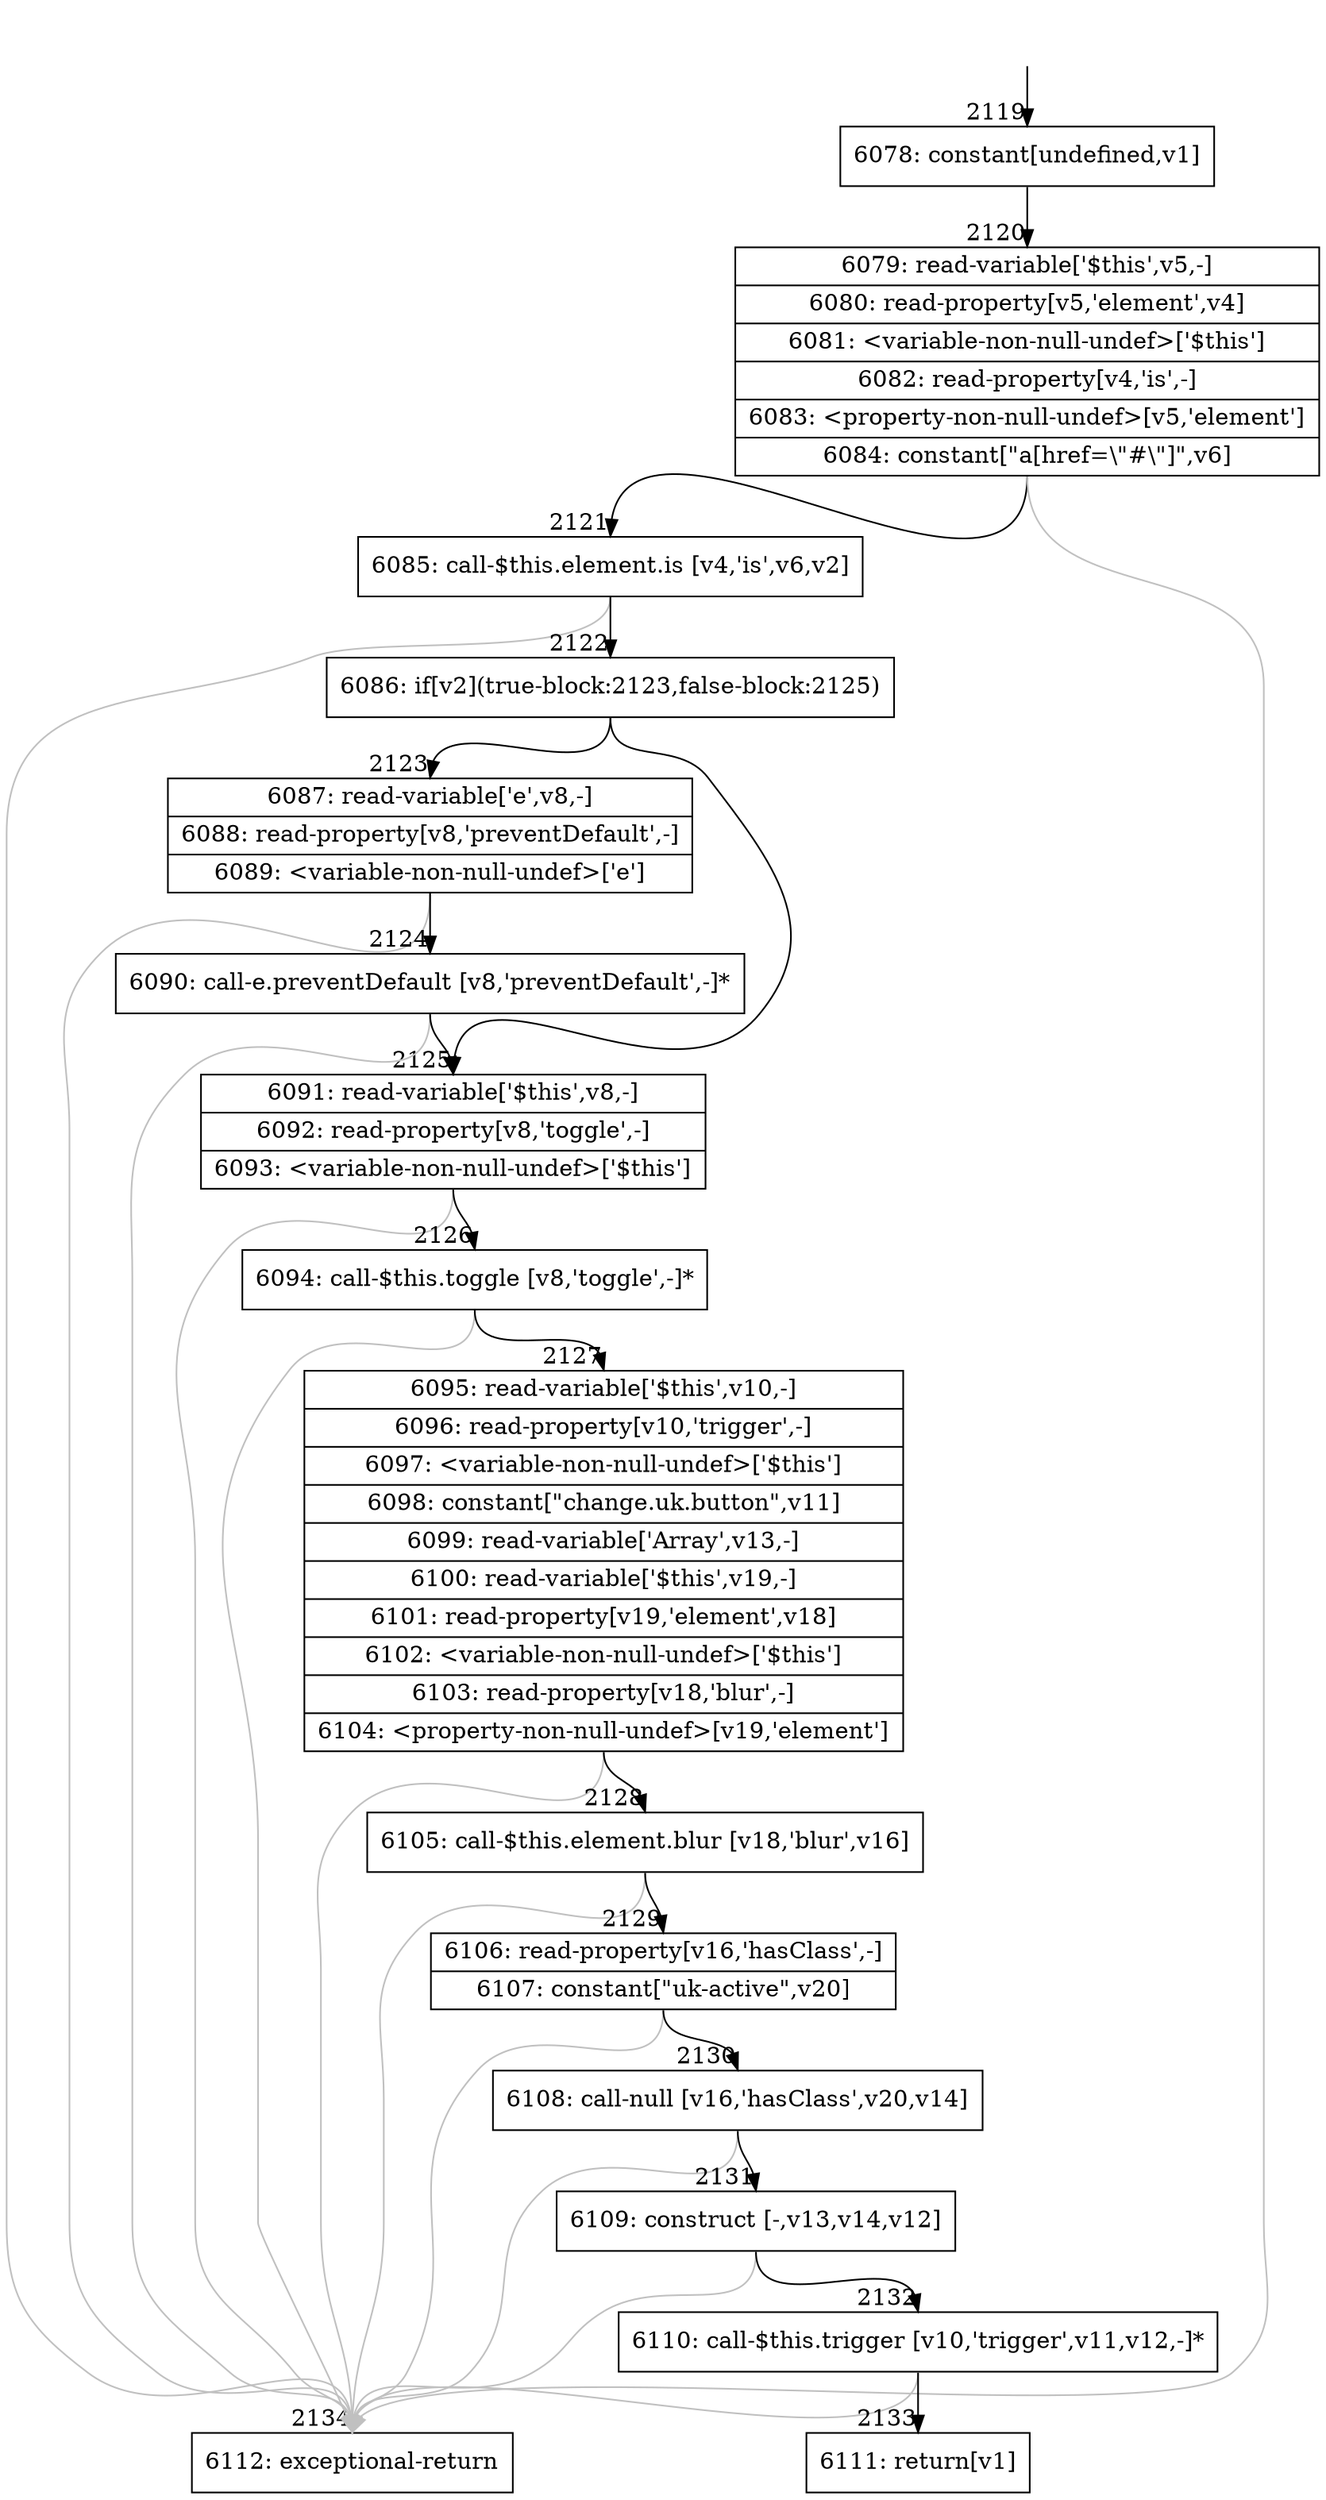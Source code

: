 digraph {
rankdir="TD"
BB_entry172[shape=none,label=""];
BB_entry172 -> BB2119 [tailport=s, headport=n, headlabel="    2119"]
BB2119 [shape=record label="{6078: constant[undefined,v1]}" ] 
BB2119 -> BB2120 [tailport=s, headport=n, headlabel="      2120"]
BB2120 [shape=record label="{6079: read-variable['$this',v5,-]|6080: read-property[v5,'element',v4]|6081: \<variable-non-null-undef\>['$this']|6082: read-property[v4,'is',-]|6083: \<property-non-null-undef\>[v5,'element']|6084: constant[\"a[href=\\\"#\\\"]\",v6]}" ] 
BB2120 -> BB2121 [tailport=s, headport=n, headlabel="      2121"]
BB2120 -> BB2134 [tailport=s, headport=n, color=gray, headlabel="      2134"]
BB2121 [shape=record label="{6085: call-$this.element.is [v4,'is',v6,v2]}" ] 
BB2121 -> BB2122 [tailport=s, headport=n, headlabel="      2122"]
BB2121 -> BB2134 [tailport=s, headport=n, color=gray]
BB2122 [shape=record label="{6086: if[v2](true-block:2123,false-block:2125)}" ] 
BB2122 -> BB2123 [tailport=s, headport=n, headlabel="      2123"]
BB2122 -> BB2125 [tailport=s, headport=n, headlabel="      2125"]
BB2123 [shape=record label="{6087: read-variable['e',v8,-]|6088: read-property[v8,'preventDefault',-]|6089: \<variable-non-null-undef\>['e']}" ] 
BB2123 -> BB2124 [tailport=s, headport=n, headlabel="      2124"]
BB2123 -> BB2134 [tailport=s, headport=n, color=gray]
BB2124 [shape=record label="{6090: call-e.preventDefault [v8,'preventDefault',-]*}" ] 
BB2124 -> BB2125 [tailport=s, headport=n]
BB2124 -> BB2134 [tailport=s, headport=n, color=gray]
BB2125 [shape=record label="{6091: read-variable['$this',v8,-]|6092: read-property[v8,'toggle',-]|6093: \<variable-non-null-undef\>['$this']}" ] 
BB2125 -> BB2126 [tailport=s, headport=n, headlabel="      2126"]
BB2125 -> BB2134 [tailport=s, headport=n, color=gray]
BB2126 [shape=record label="{6094: call-$this.toggle [v8,'toggle',-]*}" ] 
BB2126 -> BB2127 [tailport=s, headport=n, headlabel="      2127"]
BB2126 -> BB2134 [tailport=s, headport=n, color=gray]
BB2127 [shape=record label="{6095: read-variable['$this',v10,-]|6096: read-property[v10,'trigger',-]|6097: \<variable-non-null-undef\>['$this']|6098: constant[\"change.uk.button\",v11]|6099: read-variable['Array',v13,-]|6100: read-variable['$this',v19,-]|6101: read-property[v19,'element',v18]|6102: \<variable-non-null-undef\>['$this']|6103: read-property[v18,'blur',-]|6104: \<property-non-null-undef\>[v19,'element']}" ] 
BB2127 -> BB2128 [tailport=s, headport=n, headlabel="      2128"]
BB2127 -> BB2134 [tailport=s, headport=n, color=gray]
BB2128 [shape=record label="{6105: call-$this.element.blur [v18,'blur',v16]}" ] 
BB2128 -> BB2129 [tailport=s, headport=n, headlabel="      2129"]
BB2128 -> BB2134 [tailport=s, headport=n, color=gray]
BB2129 [shape=record label="{6106: read-property[v16,'hasClass',-]|6107: constant[\"uk-active\",v20]}" ] 
BB2129 -> BB2130 [tailport=s, headport=n, headlabel="      2130"]
BB2129 -> BB2134 [tailport=s, headport=n, color=gray]
BB2130 [shape=record label="{6108: call-null [v16,'hasClass',v20,v14]}" ] 
BB2130 -> BB2131 [tailport=s, headport=n, headlabel="      2131"]
BB2130 -> BB2134 [tailport=s, headport=n, color=gray]
BB2131 [shape=record label="{6109: construct [-,v13,v14,v12]}" ] 
BB2131 -> BB2132 [tailport=s, headport=n, headlabel="      2132"]
BB2131 -> BB2134 [tailport=s, headport=n, color=gray]
BB2132 [shape=record label="{6110: call-$this.trigger [v10,'trigger',v11,v12,-]*}" ] 
BB2132 -> BB2133 [tailport=s, headport=n, headlabel="      2133"]
BB2132 -> BB2134 [tailport=s, headport=n, color=gray]
BB2133 [shape=record label="{6111: return[v1]}" ] 
BB2134 [shape=record label="{6112: exceptional-return}" ] 
//#$~ 1641
}
